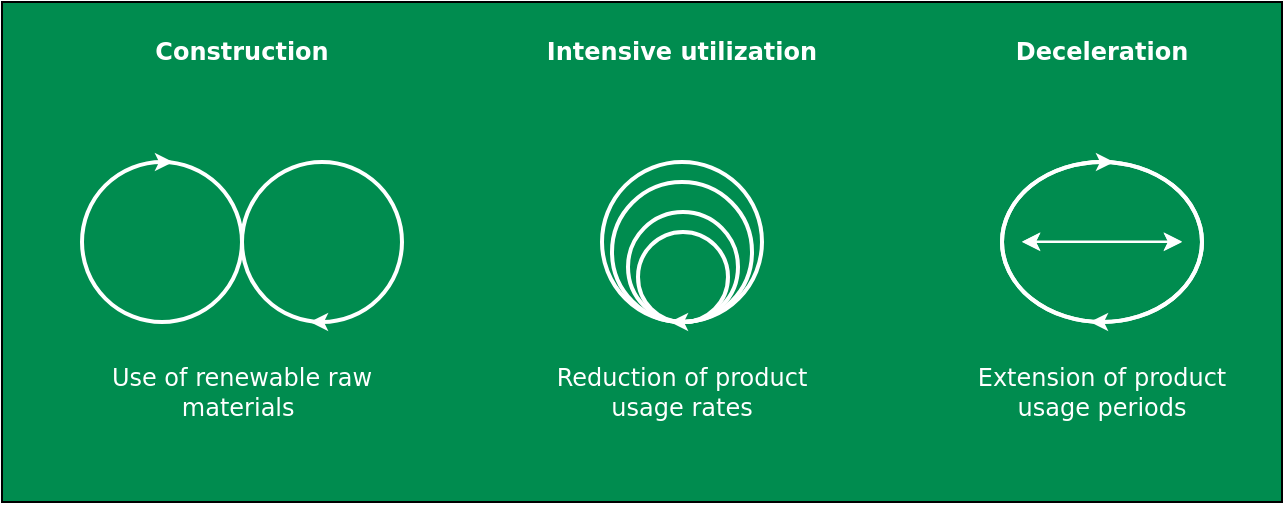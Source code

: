 <mxfile version="19.0.2" type="device"><diagram id="YK4hs9jc1teF_Y3GidSm" name="Page-1"><mxGraphModel dx="1162" dy="673" grid="1" gridSize="10" guides="1" tooltips="1" connect="1" arrows="1" fold="1" page="1" pageScale="1" pageWidth="1169" pageHeight="827" math="0" shadow="0"><root><mxCell id="0"/><mxCell id="1" parent="0"/><mxCell id="wjP5WecU8lizRa7kBbe4-1" value="" style="rounded=0;whiteSpace=wrap;html=1;fillColor=#008C4F;strokeColor=#000000;fontColor=#333333;fontFamily=Dejavu Sans;" parent="1" vertex="1"><mxGeometry x="170" y="130" width="640" height="250" as="geometry"/></mxCell><mxCell id="wjP5WecU8lizRa7kBbe4-8" value="" style="group" parent="1" vertex="1" connectable="0"><mxGeometry x="470" y="210" width="80" height="80" as="geometry"/></mxCell><mxCell id="wjP5WecU8lizRa7kBbe4-9" value="" style="group;rotation=-180;" parent="wjP5WecU8lizRa7kBbe4-8" vertex="1" connectable="0"><mxGeometry width="80" height="80" as="geometry"/></mxCell><mxCell id="wjP5WecU8lizRa7kBbe4-10" value="" style="ellipse;whiteSpace=wrap;html=1;aspect=fixed;fontFamily=Dejavu Sans;fontSize=15;fontColor=#FFFFFF;strokeColor=#FFFFFF;fillColor=none;strokeWidth=2;rotation=-180;" parent="wjP5WecU8lizRa7kBbe4-9" vertex="1"><mxGeometry width="80" height="80" as="geometry"/></mxCell><mxCell id="wjP5WecU8lizRa7kBbe4-11" value="" style="endArrow=classic;html=1;rounded=0;fontFamily=Dejavu Sans;fontSize=15;fontColor=#FFFFFF;strokeColor=#FFFFFF;" parent="wjP5WecU8lizRa7kBbe4-9" edge="1"><mxGeometry width="50" height="50" relative="1" as="geometry"><mxPoint x="39" y="80" as="sourcePoint"/><mxPoint x="34" y="80" as="targetPoint"/></mxGeometry></mxCell><mxCell id="wjP5WecU8lizRa7kBbe4-12" value="" style="ellipse;whiteSpace=wrap;html=1;aspect=fixed;fontFamily=Dejavu Sans;fontSize=15;fontColor=#FFFFFF;strokeColor=#FFFFFF;fillColor=none;strokeWidth=2;rotation=-180;" parent="wjP5WecU8lizRa7kBbe4-8" vertex="1"><mxGeometry x="5" y="10" width="70" height="70" as="geometry"/></mxCell><mxCell id="wjP5WecU8lizRa7kBbe4-13" value="" style="ellipse;whiteSpace=wrap;html=1;aspect=fixed;fontFamily=Dejavu Sans;fontSize=15;fontColor=#FFFFFF;strokeColor=#FFFFFF;fillColor=none;strokeWidth=2;rotation=-180;" parent="wjP5WecU8lizRa7kBbe4-8" vertex="1"><mxGeometry x="13" y="25" width="55" height="55" as="geometry"/></mxCell><mxCell id="wjP5WecU8lizRa7kBbe4-14" value="" style="ellipse;whiteSpace=wrap;html=1;aspect=fixed;fontFamily=Dejavu Sans;fontSize=15;fontColor=#FFFFFF;strokeColor=#FFFFFF;fillColor=none;strokeWidth=2;rotation=-180;" parent="wjP5WecU8lizRa7kBbe4-8" vertex="1"><mxGeometry x="18" y="35" width="45" height="45" as="geometry"/></mxCell><mxCell id="wjP5WecU8lizRa7kBbe4-19" value="" style="group;rotation=0;" parent="1" vertex="1" connectable="0"><mxGeometry x="670" y="210" width="100" height="100" as="geometry"/></mxCell><mxCell id="wjP5WecU8lizRa7kBbe4-20" value="" style="ellipse;whiteSpace=wrap;html=1;fontFamily=Dejavu Sans;fontSize=15;fontColor=#FFFFFF;strokeColor=#FFFFFF;fillColor=none;strokeWidth=2;rotation=0;" parent="wjP5WecU8lizRa7kBbe4-19" vertex="1"><mxGeometry width="100" height="80" as="geometry"/></mxCell><mxCell id="wjP5WecU8lizRa7kBbe4-21" value="" style="endArrow=classic;html=1;rounded=0;fontFamily=Dejavu Sans;fontSize=15;fontColor=#FFFFFF;strokeColor=#FFFFFF;" parent="wjP5WecU8lizRa7kBbe4-19" edge="1"><mxGeometry width="50" height="50" relative="1" as="geometry"><mxPoint x="51" as="sourcePoint"/><mxPoint x="56" as="targetPoint"/></mxGeometry></mxCell><mxCell id="wjP5WecU8lizRa7kBbe4-22" value="" style="endArrow=classic;startArrow=classic;html=1;rounded=0;fontFamily=Dejavu Sans;fontSize=15;fontColor=#FFFFFF;strokeColor=#FFFFFF;" parent="wjP5WecU8lizRa7kBbe4-19" edge="1"><mxGeometry width="50" height="50" relative="1" as="geometry"><mxPoint x="90" y="40" as="sourcePoint"/><mxPoint x="10" y="40" as="targetPoint"/></mxGeometry></mxCell><mxCell id="wjP5WecU8lizRa7kBbe4-15" value="" style="group;rotation=-180;" parent="wjP5WecU8lizRa7kBbe4-19" vertex="1" connectable="0"><mxGeometry y="-20" width="100" height="100" as="geometry"/></mxCell><mxCell id="wjP5WecU8lizRa7kBbe4-24" value="" style="group" parent="wjP5WecU8lizRa7kBbe4-15" vertex="1" connectable="0"><mxGeometry x="-7.105e-15" y="20.0" width="100" height="80" as="geometry"/></mxCell><mxCell id="wjP5WecU8lizRa7kBbe4-16" value="" style="ellipse;whiteSpace=wrap;html=1;fontFamily=Dejavu Sans;fontSize=15;fontColor=#FFFFFF;strokeColor=#FFFFFF;fillColor=none;strokeWidth=2;rotation=-180;" parent="wjP5WecU8lizRa7kBbe4-24" vertex="1"><mxGeometry x="7.105e-15" y="7.105e-15" width="100" height="80" as="geometry"/></mxCell><mxCell id="wjP5WecU8lizRa7kBbe4-17" value="" style="endArrow=classic;html=1;rounded=0;fontFamily=Dejavu Sans;fontSize=15;fontColor=#FFFFFF;strokeColor=#FFFFFF;" parent="wjP5WecU8lizRa7kBbe4-24" edge="1"><mxGeometry width="50" height="50" relative="1" as="geometry"><mxPoint x="49.0" y="80" as="sourcePoint"/><mxPoint x="44.0" y="80" as="targetPoint"/></mxGeometry></mxCell><mxCell id="wjP5WecU8lizRa7kBbe4-18" value="" style="endArrow=classic;startArrow=classic;html=1;rounded=0;fontFamily=Dejavu Sans;fontSize=15;fontColor=#FFFFFF;strokeColor=#FFFFFF;" parent="wjP5WecU8lizRa7kBbe4-24" edge="1"><mxGeometry width="50" height="50" relative="1" as="geometry"><mxPoint x="10.0" y="39.8" as="sourcePoint"/><mxPoint x="90" y="39.8" as="targetPoint"/></mxGeometry></mxCell><mxCell id="wjP5WecU8lizRa7kBbe4-23" value="" style="group" parent="1" vertex="1" connectable="0"><mxGeometry x="210" y="210" width="160" height="80" as="geometry"/></mxCell><mxCell id="wjP5WecU8lizRa7kBbe4-2" value="" style="group" parent="wjP5WecU8lizRa7kBbe4-23" vertex="1" connectable="0"><mxGeometry width="80" height="80" as="geometry"/></mxCell><mxCell id="wjP5WecU8lizRa7kBbe4-3" value="" style="ellipse;whiteSpace=wrap;html=1;aspect=fixed;fontFamily=Dejavu Sans;fontSize=15;fontColor=#FFFFFF;strokeColor=#FFFFFF;fillColor=none;strokeWidth=2;" parent="wjP5WecU8lizRa7kBbe4-2" vertex="1"><mxGeometry width="80" height="80" as="geometry"/></mxCell><mxCell id="wjP5WecU8lizRa7kBbe4-4" value="" style="endArrow=classic;html=1;rounded=0;fontFamily=Dejavu Sans;fontSize=15;fontColor=#FFFFFF;strokeColor=#FFFFFF;" parent="wjP5WecU8lizRa7kBbe4-2" edge="1"><mxGeometry width="50" height="50" relative="1" as="geometry"><mxPoint x="40.5" as="sourcePoint"/><mxPoint x="45.5" as="targetPoint"/></mxGeometry></mxCell><mxCell id="wjP5WecU8lizRa7kBbe4-5" value="" style="group;rotation=-180;" parent="wjP5WecU8lizRa7kBbe4-23" vertex="1" connectable="0"><mxGeometry x="80" width="80" height="80" as="geometry"/></mxCell><mxCell id="wjP5WecU8lizRa7kBbe4-6" value="" style="ellipse;whiteSpace=wrap;html=1;aspect=fixed;fontFamily=Dejavu Sans;fontSize=15;fontColor=#FFFFFF;strokeColor=#FFFFFF;fillColor=none;strokeWidth=2;rotation=-180;" parent="wjP5WecU8lizRa7kBbe4-5" vertex="1"><mxGeometry width="80" height="80" as="geometry"/></mxCell><mxCell id="wjP5WecU8lizRa7kBbe4-7" value="" style="endArrow=classic;html=1;rounded=0;fontFamily=Dejavu Sans;fontSize=15;fontColor=#FFFFFF;strokeColor=#FFFFFF;" parent="wjP5WecU8lizRa7kBbe4-5" edge="1"><mxGeometry width="50" height="50" relative="1" as="geometry"><mxPoint x="39" y="80" as="sourcePoint"/><mxPoint x="34" y="80" as="targetPoint"/></mxGeometry></mxCell><mxCell id="wjP5WecU8lizRa7kBbe4-26" value="Construction" style="text;html=1;strokeColor=none;fillColor=none;align=center;verticalAlign=middle;whiteSpace=wrap;rounded=0;fontColor=#FFFFFF;fontFamily=Dejavu Sans;fontStyle=1" parent="1" vertex="1"><mxGeometry x="260" y="140" width="60" height="30" as="geometry"/></mxCell><mxCell id="wjP5WecU8lizRa7kBbe4-27" value="Intensive utilization" style="text;html=1;strokeColor=none;fillColor=none;align=center;verticalAlign=middle;whiteSpace=wrap;rounded=0;fontColor=#FFFFFF;fontFamily=Dejavu Sans;fontStyle=1" parent="1" vertex="1"><mxGeometry x="435" y="140" width="150" height="30" as="geometry"/></mxCell><mxCell id="wjP5WecU8lizRa7kBbe4-28" value="Deceleration" style="text;html=1;strokeColor=none;fillColor=none;align=center;verticalAlign=middle;whiteSpace=wrap;rounded=0;fontColor=#FFFFFF;fontFamily=Dejavu Sans;fontStyle=1" parent="1" vertex="1"><mxGeometry x="690" y="140" width="60" height="30" as="geometry"/></mxCell><mxCell id="wjP5WecU8lizRa7kBbe4-29" value="&lt;span style=&quot;font-weight: normal;&quot;&gt;Use of renewable raw materials&amp;nbsp;&lt;/span&gt;" style="text;html=1;strokeColor=none;fillColor=none;align=center;verticalAlign=middle;whiteSpace=wrap;rounded=0;fontColor=#FFFFFF;fontFamily=Dejavu Sans;fontStyle=1" parent="1" vertex="1"><mxGeometry x="215" y="310" width="150" height="30" as="geometry"/></mxCell><mxCell id="wjP5WecU8lizRa7kBbe4-30" value="&lt;span style=&quot;font-weight: 400;&quot;&gt;Reduction of product usage rates&lt;/span&gt;" style="text;html=1;strokeColor=none;fillColor=none;align=center;verticalAlign=middle;whiteSpace=wrap;rounded=0;fontColor=#FFFFFF;fontFamily=Dejavu Sans;fontStyle=1" parent="1" vertex="1"><mxGeometry x="435" y="310" width="150" height="30" as="geometry"/></mxCell><mxCell id="wjP5WecU8lizRa7kBbe4-31" value="&lt;span style=&quot;font-weight: 400;&quot;&gt;Extension of product usage periods&lt;/span&gt;" style="text;html=1;strokeColor=none;fillColor=none;align=center;verticalAlign=middle;whiteSpace=wrap;rounded=0;fontColor=#FFFFFF;fontFamily=Dejavu Sans;fontStyle=1" parent="1" vertex="1"><mxGeometry x="645" y="310" width="150" height="30" as="geometry"/></mxCell></root></mxGraphModel></diagram></mxfile>